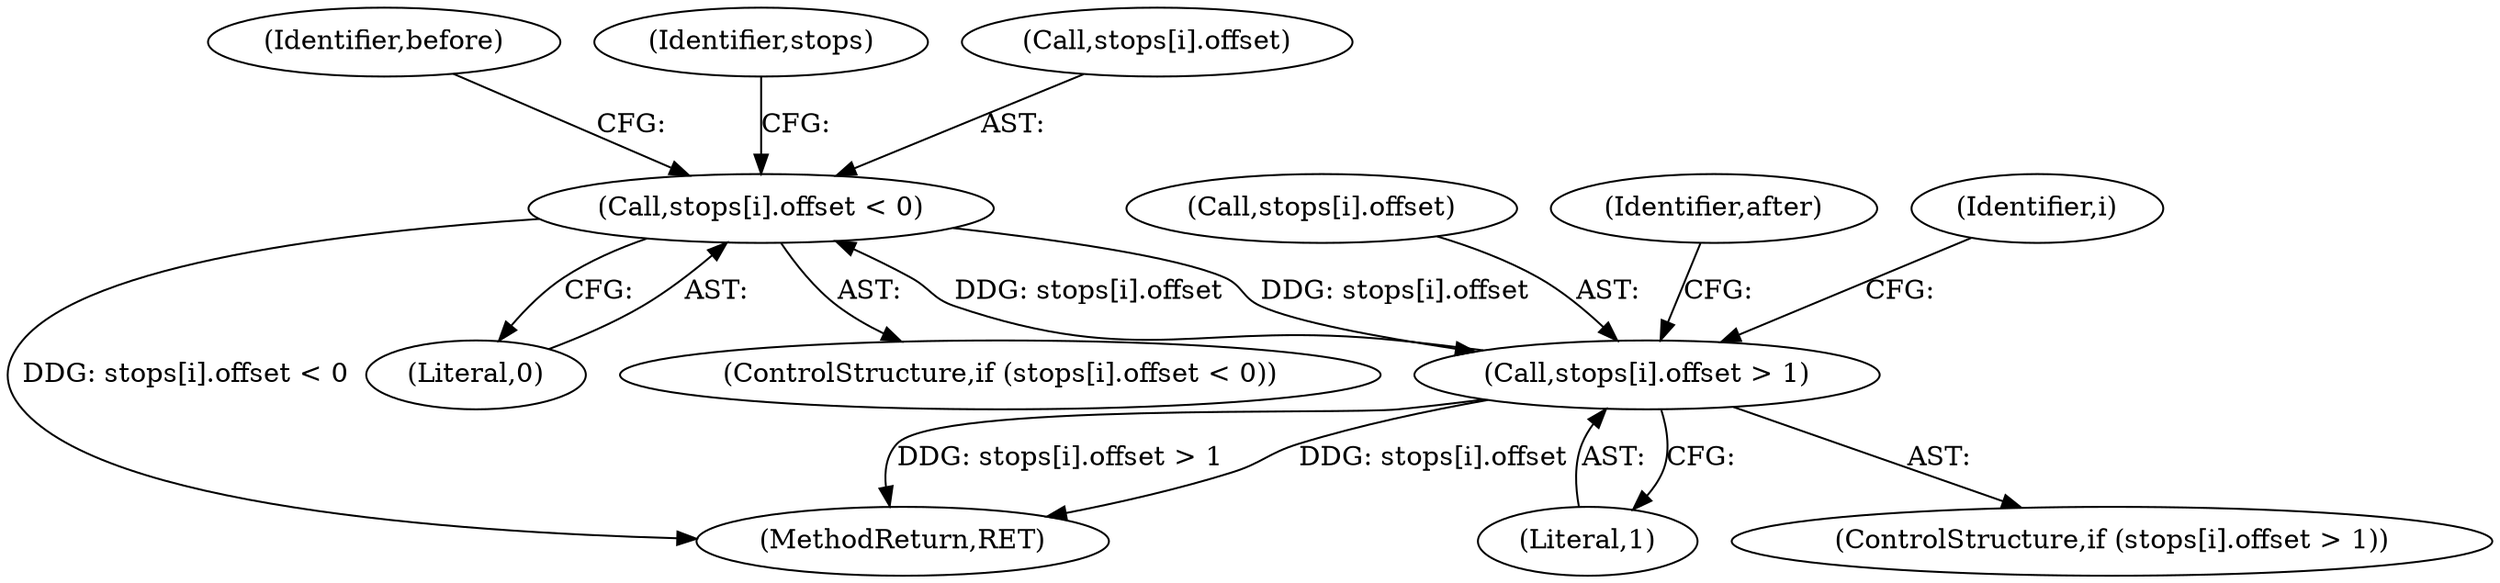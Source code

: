 digraph "0_ghostscript_60dabde18d7fe12b19da8b509bdfee9cc886aafc_2@pointer" {
"1000353" [label="(Call,stops[i].offset < 0)"];
"1000364" [label="(Call,stops[i].offset > 1)"];
"1000353" [label="(Call,stops[i].offset < 0)"];
"1000365" [label="(Call,stops[i].offset)"];
"1000373" [label="(Identifier,after)"];
"1000370" [label="(Literal,1)"];
"1000750" [label="(MethodReturn,RET)"];
"1000361" [label="(Identifier,before)"];
"1000359" [label="(Literal,0)"];
"1000353" [label="(Call,stops[i].offset < 0)"];
"1000352" [label="(ControlStructure,if (stops[i].offset < 0))"];
"1000363" [label="(ControlStructure,if (stops[i].offset > 1))"];
"1000367" [label="(Identifier,stops)"];
"1000354" [label="(Call,stops[i].offset)"];
"1000350" [label="(Identifier,i)"];
"1000364" [label="(Call,stops[i].offset > 1)"];
"1000353" -> "1000352"  [label="AST: "];
"1000353" -> "1000359"  [label="CFG: "];
"1000354" -> "1000353"  [label="AST: "];
"1000359" -> "1000353"  [label="AST: "];
"1000361" -> "1000353"  [label="CFG: "];
"1000367" -> "1000353"  [label="CFG: "];
"1000353" -> "1000750"  [label="DDG: stops[i].offset < 0"];
"1000364" -> "1000353"  [label="DDG: stops[i].offset"];
"1000353" -> "1000364"  [label="DDG: stops[i].offset"];
"1000364" -> "1000363"  [label="AST: "];
"1000364" -> "1000370"  [label="CFG: "];
"1000365" -> "1000364"  [label="AST: "];
"1000370" -> "1000364"  [label="AST: "];
"1000373" -> "1000364"  [label="CFG: "];
"1000350" -> "1000364"  [label="CFG: "];
"1000364" -> "1000750"  [label="DDG: stops[i].offset"];
"1000364" -> "1000750"  [label="DDG: stops[i].offset > 1"];
}
